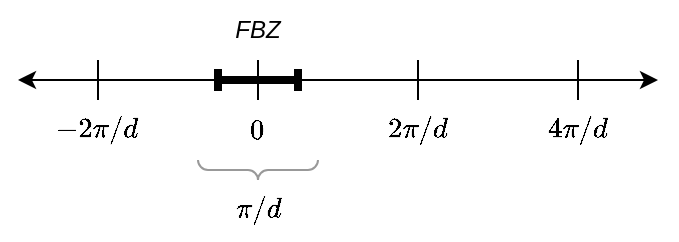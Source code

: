 <mxfile version="16.5.2" type="device"><diagram id="t0d5qoSOeRW3MrE1c3J3" name="Page-1"><mxGraphModel dx="694" dy="368" grid="1" gridSize="10" guides="1" tooltips="1" connect="1" arrows="1" fold="1" page="1" pageScale="1" pageWidth="850" pageHeight="1100" math="1" shadow="0"><root><mxCell id="0"/><mxCell id="1" parent="0"/><mxCell id="yoqRq_ztocDU5tkMpy94-2" value="" style="endArrow=classic;startArrow=classic;html=1;rounded=0;" parent="1" edge="1"><mxGeometry width="50" height="50" relative="1" as="geometry"><mxPoint x="280" y="240" as="sourcePoint"/><mxPoint x="600" y="240" as="targetPoint"/></mxGeometry></mxCell><mxCell id="yoqRq_ztocDU5tkMpy94-3" value="" style="endArrow=none;html=1;rounded=0;" parent="1" edge="1"><mxGeometry width="50" height="50" relative="1" as="geometry"><mxPoint x="400" y="250" as="sourcePoint"/><mxPoint x="400" y="230" as="targetPoint"/></mxGeometry></mxCell><mxCell id="yoqRq_ztocDU5tkMpy94-4" value="" style="endArrow=none;html=1;rounded=0;" parent="1" edge="1"><mxGeometry width="50" height="50" relative="1" as="geometry"><mxPoint x="480" y="250" as="sourcePoint"/><mxPoint x="480" y="230.0" as="targetPoint"/></mxGeometry></mxCell><mxCell id="yoqRq_ztocDU5tkMpy94-7" value="" style="endArrow=baseDash;startArrow=baseDash;html=1;rounded=0;strokeWidth=4;startFill=0;endFill=0;" parent="1" edge="1"><mxGeometry width="50" height="50" relative="1" as="geometry"><mxPoint x="380" y="240" as="sourcePoint"/><mxPoint x="420" y="240" as="targetPoint"/></mxGeometry></mxCell><mxCell id="yoqRq_ztocDU5tkMpy94-8" value="$$0$$" style="text;html=1;strokeColor=none;fillColor=none;align=center;verticalAlign=middle;whiteSpace=wrap;rounded=0;" parent="1" vertex="1"><mxGeometry x="370" y="250" width="60" height="30" as="geometry"/></mxCell><mxCell id="yoqRq_ztocDU5tkMpy94-9" value="$$2 \pi / d$$" style="text;html=1;strokeColor=none;fillColor=none;align=center;verticalAlign=middle;whiteSpace=wrap;rounded=0;" parent="1" vertex="1"><mxGeometry x="450" y="250" width="60" height="30" as="geometry"/></mxCell><mxCell id="yoqRq_ztocDU5tkMpy94-10" value="FBZ" style="text;html=1;strokeColor=none;fillColor=none;align=center;verticalAlign=middle;whiteSpace=wrap;rounded=0;fontStyle=2" parent="1" vertex="1"><mxGeometry x="370" y="200" width="60" height="30" as="geometry"/></mxCell><mxCell id="yoqRq_ztocDU5tkMpy94-11" value="" style="endArrow=none;html=1;rounded=0;" parent="1" edge="1"><mxGeometry width="50" height="50" relative="1" as="geometry"><mxPoint x="560" y="250" as="sourcePoint"/><mxPoint x="560" y="230.0" as="targetPoint"/></mxGeometry></mxCell><mxCell id="yoqRq_ztocDU5tkMpy94-12" value="$$4 \pi / d$$" style="text;html=1;strokeColor=none;fillColor=none;align=center;verticalAlign=middle;whiteSpace=wrap;rounded=0;" parent="1" vertex="1"><mxGeometry x="530" y="250" width="60" height="30" as="geometry"/></mxCell><mxCell id="yoqRq_ztocDU5tkMpy94-13" value="" style="endArrow=none;html=1;rounded=0;" parent="1" edge="1"><mxGeometry width="50" height="50" relative="1" as="geometry"><mxPoint x="320" y="250" as="sourcePoint"/><mxPoint x="320" y="230.0" as="targetPoint"/></mxGeometry></mxCell><mxCell id="yoqRq_ztocDU5tkMpy94-14" value="$$-2 \pi / d$$" style="text;html=1;strokeColor=none;fillColor=none;align=center;verticalAlign=middle;whiteSpace=wrap;rounded=0;" parent="1" vertex="1"><mxGeometry x="290" y="250" width="60" height="30" as="geometry"/></mxCell><mxCell id="_yI1sVrGN0J2_TI9mvC1-3" value="" style="verticalLabelPosition=bottom;shadow=0;dashed=0;align=center;html=1;verticalAlign=top;strokeWidth=1;shape=mxgraph.mockup.markup.curlyBrace;strokeColor=#999999;rotation=-180;" vertex="1" parent="1"><mxGeometry x="370" y="280" width="60" height="10" as="geometry"/></mxCell><mxCell id="_yI1sVrGN0J2_TI9mvC1-4" value="$$\pi/d$$" style="text;html=1;strokeColor=none;fillColor=none;align=center;verticalAlign=middle;whiteSpace=wrap;rounded=0;" vertex="1" parent="1"><mxGeometry x="370" y="290" width="60" height="30" as="geometry"/></mxCell></root></mxGraphModel></diagram></mxfile>